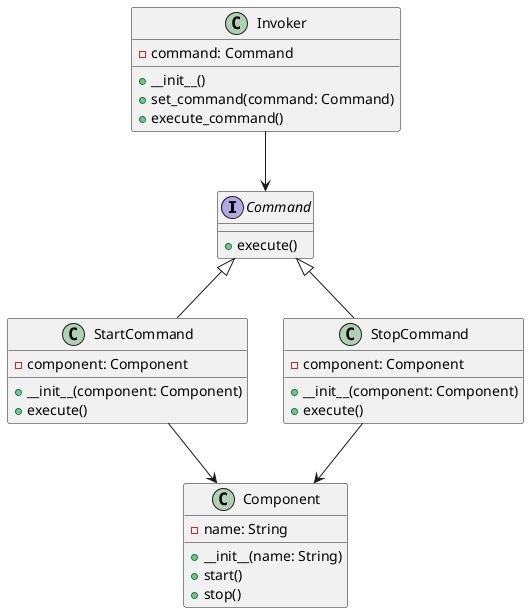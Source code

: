 @startuml
interface Command {
    +execute()
}

class StartCommand {
    -component: Component
    +__init__(component: Component)
    +execute()
}

class StopCommand {
    -component: Component
    +__init__(component: Component)
    +execute()
}

class Component {
    -name: String
    +__init__(name: String)
    +start()
    +stop()
}

class Invoker {
    -command: Command
    +__init__()
    +set_command(command: Command)
    +execute_command()
}

Command <|-- StartCommand
Command <|-- StopCommand
StartCommand --> Component
StopCommand --> Component
Invoker --> Command
@enduml